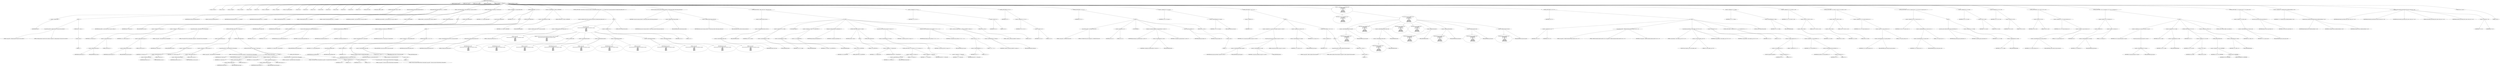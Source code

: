 digraph hostapd_notif_assoc {  
"1000121" [label = "(METHOD,hostapd_notif_assoc)" ]
"1000122" [label = "(PARAM,hostapd_data *hapd)" ]
"1000123" [label = "(PARAM,const u8 *addr)" ]
"1000124" [label = "(PARAM,const u8 *req_ies)" ]
"1000125" [label = "(PARAM,size_t req_ies_len)" ]
"1000126" [label = "(PARAM,int reassoc)" ]
"1000127" [label = "(BLOCK,,)" ]
"1000128" [label = "(LOCAL,v9: const u8 *)" ]
"1000129" [label = "(LOCAL,v10: size_t)" ]
"1000130" [label = "(LOCAL,v12: sta_info *)" ]
"1000131" [label = "(LOCAL,v13: sta_info *)" ]
"1000132" [label = "(LOCAL,v14: bool)" ]
"1000133" [label = "(LOCAL,v15: int)" ]
"1000134" [label = "(LOCAL,v16: unsigned int)" ]
"1000135" [label = "(LOCAL,v17: wpa_event)" ]
"1000136" [label = "(LOCAL,v18: wpa_state_machine *)" ]
"1000137" [label = "(LOCAL,v19: int)" ]
"1000138" [label = "(LOCAL,v20: int)" ]
"1000139" [label = "(LOCAL,v21: u32)" ]
"1000140" [label = "(LOCAL,v22: bool)" ]
"1000141" [label = "(LOCAL,v23: int)" ]
"1000142" [label = "(LOCAL,v24: bool)" ]
"1000143" [label = "(LOCAL,v25: int)" ]
"1000144" [label = "(LOCAL,v26: u32)" ]
"1000145" [label = "(LOCAL,v27: u8 *)" ]
"1000146" [label = "(LOCAL,eid: u8 [ 1064 ])" ]
"1000147" [label = "(LOCAL,elems: ieee802_11_elems)" ]
"1000148" [label = "(CONTROL_STRUCTURE,if ( !addr ),if ( !addr ))" ]
"1000149" [label = "(<operator>.logicalNot,!addr)" ]
"1000150" [label = "(IDENTIFIER,addr,!addr)" ]
"1000151" [label = "(BLOCK,,)" ]
"1000152" [label = "(wpa_printf,wpa_printf(2, \"hostapd_notif_assoc: Skip event with no address\"))" ]
"1000153" [label = "(LITERAL,2,wpa_printf(2, \"hostapd_notif_assoc: Skip event with no address\"))" ]
"1000154" [label = "(LITERAL,\"hostapd_notif_assoc: Skip event with no address\",wpa_printf(2, \"hostapd_notif_assoc: Skip event with no address\"))" ]
"1000155" [label = "(RETURN,return -1;,return -1;)" ]
"1000156" [label = "(<operator>.minus,-1)" ]
"1000157" [label = "(LITERAL,1,-1)" ]
"1000158" [label = "(random_add_randomness,random_add_randomness(addr, 6u))" ]
"1000159" [label = "(IDENTIFIER,addr,random_add_randomness(addr, 6u))" ]
"1000160" [label = "(LITERAL,6u,random_add_randomness(addr, 6u))" ]
"1000161" [label = "(hostapd_logger,hostapd_logger(hapd, addr, 1u, 2, \"associated\"))" ]
"1000162" [label = "(IDENTIFIER,hapd,hostapd_logger(hapd, addr, 1u, 2, \"associated\"))" ]
"1000163" [label = "(IDENTIFIER,addr,hostapd_logger(hapd, addr, 1u, 2, \"associated\"))" ]
"1000164" [label = "(LITERAL,1u,hostapd_logger(hapd, addr, 1u, 2, \"associated\"))" ]
"1000165" [label = "(LITERAL,2,hostapd_logger(hapd, addr, 1u, 2, \"associated\"))" ]
"1000166" [label = "(LITERAL,\"associated\",hostapd_logger(hapd, addr, 1u, 2, \"associated\"))" ]
"1000167" [label = "(ieee802_11_parse_elems,ieee802_11_parse_elems(req_ies, req_ies_len, &elems, 0))" ]
"1000168" [label = "(IDENTIFIER,req_ies,ieee802_11_parse_elems(req_ies, req_ies_len, &elems, 0))" ]
"1000169" [label = "(IDENTIFIER,req_ies_len,ieee802_11_parse_elems(req_ies, req_ies_len, &elems, 0))" ]
"1000170" [label = "(<operator>.addressOf,&elems)" ]
"1000171" [label = "(IDENTIFIER,elems,ieee802_11_parse_elems(req_ies, req_ies_len, &elems, 0))" ]
"1000172" [label = "(LITERAL,0,ieee802_11_parse_elems(req_ies, req_ies_len, &elems, 0))" ]
"1000173" [label = "(CONTROL_STRUCTURE,if ( elems.wps_ie ),if ( elems.wps_ie ))" ]
"1000174" [label = "(<operator>.fieldAccess,elems.wps_ie)" ]
"1000175" [label = "(IDENTIFIER,elems,if ( elems.wps_ie ))" ]
"1000176" [label = "(FIELD_IDENTIFIER,wps_ie,wps_ie)" ]
"1000177" [label = "(BLOCK,,)" ]
"1000178" [label = "(<operator>.assignment,v9 = elems.wps_ie - 2)" ]
"1000179" [label = "(IDENTIFIER,v9,v9 = elems.wps_ie - 2)" ]
"1000180" [label = "(<operator>.subtraction,elems.wps_ie - 2)" ]
"1000181" [label = "(<operator>.fieldAccess,elems.wps_ie)" ]
"1000182" [label = "(IDENTIFIER,elems,elems.wps_ie - 2)" ]
"1000183" [label = "(FIELD_IDENTIFIER,wps_ie,wps_ie)" ]
"1000184" [label = "(LITERAL,2,elems.wps_ie - 2)" ]
"1000185" [label = "(<operator>.assignment,v10 = elems.wps_ie_len + 2)" ]
"1000186" [label = "(IDENTIFIER,v10,v10 = elems.wps_ie_len + 2)" ]
"1000187" [label = "(<operator>.addition,elems.wps_ie_len + 2)" ]
"1000188" [label = "(<operator>.fieldAccess,elems.wps_ie_len)" ]
"1000189" [label = "(IDENTIFIER,elems,elems.wps_ie_len + 2)" ]
"1000190" [label = "(FIELD_IDENTIFIER,wps_ie_len,wps_ie_len)" ]
"1000191" [label = "(LITERAL,2,elems.wps_ie_len + 2)" ]
"1000192" [label = "(wpa_printf,wpa_printf(2, \"STA included WPS IE in (Re)AssocReq\"))" ]
"1000193" [label = "(LITERAL,2,wpa_printf(2, \"STA included WPS IE in (Re)AssocReq\"))" ]
"1000194" [label = "(LITERAL,\"STA included WPS IE in (Re)AssocReq\",wpa_printf(2, \"STA included WPS IE in (Re)AssocReq\"))" ]
"1000195" [label = "(CONTROL_STRUCTURE,else,else)" ]
"1000196" [label = "(CONTROL_STRUCTURE,if ( elems.rsn_ie ),if ( elems.rsn_ie ))" ]
"1000197" [label = "(<operator>.fieldAccess,elems.rsn_ie)" ]
"1000198" [label = "(IDENTIFIER,elems,if ( elems.rsn_ie ))" ]
"1000199" [label = "(FIELD_IDENTIFIER,rsn_ie,rsn_ie)" ]
"1000200" [label = "(BLOCK,,)" ]
"1000201" [label = "(<operator>.assignment,v9 = elems.rsn_ie - 2)" ]
"1000202" [label = "(IDENTIFIER,v9,v9 = elems.rsn_ie - 2)" ]
"1000203" [label = "(<operator>.subtraction,elems.rsn_ie - 2)" ]
"1000204" [label = "(<operator>.fieldAccess,elems.rsn_ie)" ]
"1000205" [label = "(IDENTIFIER,elems,elems.rsn_ie - 2)" ]
"1000206" [label = "(FIELD_IDENTIFIER,rsn_ie,rsn_ie)" ]
"1000207" [label = "(LITERAL,2,elems.rsn_ie - 2)" ]
"1000208" [label = "(<operator>.assignment,v10 = elems.rsn_ie_len + 2)" ]
"1000209" [label = "(IDENTIFIER,v10,v10 = elems.rsn_ie_len + 2)" ]
"1000210" [label = "(<operator>.addition,elems.rsn_ie_len + 2)" ]
"1000211" [label = "(<operator>.fieldAccess,elems.rsn_ie_len)" ]
"1000212" [label = "(IDENTIFIER,elems,elems.rsn_ie_len + 2)" ]
"1000213" [label = "(FIELD_IDENTIFIER,rsn_ie_len,rsn_ie_len)" ]
"1000214" [label = "(LITERAL,2,elems.rsn_ie_len + 2)" ]
"1000215" [label = "(wpa_printf,wpa_printf(2, \"STA included RSN IE in (Re)AssocReq\"))" ]
"1000216" [label = "(LITERAL,2,wpa_printf(2, \"STA included RSN IE in (Re)AssocReq\"))" ]
"1000217" [label = "(LITERAL,\"STA included RSN IE in (Re)AssocReq\",wpa_printf(2, \"STA included RSN IE in (Re)AssocReq\"))" ]
"1000218" [label = "(CONTROL_STRUCTURE,else,else)" ]
"1000219" [label = "(CONTROL_STRUCTURE,if ( elems.wpa_ie ),if ( elems.wpa_ie ))" ]
"1000220" [label = "(<operator>.fieldAccess,elems.wpa_ie)" ]
"1000221" [label = "(IDENTIFIER,elems,if ( elems.wpa_ie ))" ]
"1000222" [label = "(FIELD_IDENTIFIER,wpa_ie,wpa_ie)" ]
"1000223" [label = "(BLOCK,,)" ]
"1000224" [label = "(<operator>.assignment,v9 = elems.wpa_ie - 2)" ]
"1000225" [label = "(IDENTIFIER,v9,v9 = elems.wpa_ie - 2)" ]
"1000226" [label = "(<operator>.subtraction,elems.wpa_ie - 2)" ]
"1000227" [label = "(<operator>.fieldAccess,elems.wpa_ie)" ]
"1000228" [label = "(IDENTIFIER,elems,elems.wpa_ie - 2)" ]
"1000229" [label = "(FIELD_IDENTIFIER,wpa_ie,wpa_ie)" ]
"1000230" [label = "(LITERAL,2,elems.wpa_ie - 2)" ]
"1000231" [label = "(<operator>.assignment,v10 = elems.wpa_ie_len + 2)" ]
"1000232" [label = "(IDENTIFIER,v10,v10 = elems.wpa_ie_len + 2)" ]
"1000233" [label = "(<operator>.addition,elems.wpa_ie_len + 2)" ]
"1000234" [label = "(<operator>.fieldAccess,elems.wpa_ie_len)" ]
"1000235" [label = "(IDENTIFIER,elems,elems.wpa_ie_len + 2)" ]
"1000236" [label = "(FIELD_IDENTIFIER,wpa_ie_len,wpa_ie_len)" ]
"1000237" [label = "(LITERAL,2,elems.wpa_ie_len + 2)" ]
"1000238" [label = "(wpa_printf,wpa_printf(2, \"STA included WPA IE in (Re)AssocReq\"))" ]
"1000239" [label = "(LITERAL,2,wpa_printf(2, \"STA included WPA IE in (Re)AssocReq\"))" ]
"1000240" [label = "(LITERAL,\"STA included WPA IE in (Re)AssocReq\",wpa_printf(2, \"STA included WPA IE in (Re)AssocReq\"))" ]
"1000241" [label = "(CONTROL_STRUCTURE,else,else)" ]
"1000242" [label = "(BLOCK,,)" ]
"1000243" [label = "(<operator>.assignment,v9 = 0)" ]
"1000244" [label = "(IDENTIFIER,v9,v9 = 0)" ]
"1000245" [label = "(LITERAL,0,v9 = 0)" ]
"1000246" [label = "(<operator>.assignment,v10 = 0)" ]
"1000247" [label = "(IDENTIFIER,v10,v10 = 0)" ]
"1000248" [label = "(LITERAL,0,v10 = 0)" ]
"1000249" [label = "(wpa_printf,wpa_printf(2, \"STA did not include WPS/RSN/WPA IE in (Re)AssocReq\"))" ]
"1000250" [label = "(LITERAL,2,wpa_printf(2, \"STA did not include WPS/RSN/WPA IE in (Re)AssocReq\"))" ]
"1000251" [label = "(LITERAL,\"STA did not include WPS/RSN/WPA IE in (Re)AssocReq\",wpa_printf(2, \"STA did not include WPS/RSN/WPA IE in (Re)AssocReq\"))" ]
"1000252" [label = "(<operator>.assignment,v12 = ap_get_sta(hapd, addr))" ]
"1000253" [label = "(IDENTIFIER,v12,v12 = ap_get_sta(hapd, addr))" ]
"1000254" [label = "(ap_get_sta,ap_get_sta(hapd, addr))" ]
"1000255" [label = "(IDENTIFIER,hapd,ap_get_sta(hapd, addr))" ]
"1000256" [label = "(IDENTIFIER,addr,ap_get_sta(hapd, addr))" ]
"1000257" [label = "(CONTROL_STRUCTURE,if ( v12 ),if ( v12 ))" ]
"1000258" [label = "(IDENTIFIER,v12,if ( v12 ))" ]
"1000259" [label = "(BLOCK,,)" ]
"1000260" [label = "(<operator>.assignment,v13 = v12)" ]
"1000261" [label = "(IDENTIFIER,v13,v13 = v12)" ]
"1000262" [label = "(IDENTIFIER,v12,v13 = v12)" ]
"1000263" [label = "(ap_sta_no_session_timeout,ap_sta_no_session_timeout(hapd, v12))" ]
"1000264" [label = "(IDENTIFIER,hapd,ap_sta_no_session_timeout(hapd, v12))" ]
"1000265" [label = "(IDENTIFIER,v12,ap_sta_no_session_timeout(hapd, v12))" ]
"1000266" [label = "(accounting_sta_stop,accounting_sta_stop(hapd, v13))" ]
"1000267" [label = "(IDENTIFIER,hapd,accounting_sta_stop(hapd, v13))" ]
"1000268" [label = "(IDENTIFIER,v13,accounting_sta_stop(hapd, v13))" ]
"1000269" [label = "(<operator>.assignment,v13->timeout_next = STA_NULLFUNC)" ]
"1000270" [label = "(<operator>.indirectFieldAccess,v13->timeout_next)" ]
"1000271" [label = "(IDENTIFIER,v13,v13->timeout_next = STA_NULLFUNC)" ]
"1000272" [label = "(FIELD_IDENTIFIER,timeout_next,timeout_next)" ]
"1000273" [label = "(IDENTIFIER,STA_NULLFUNC,v13->timeout_next = STA_NULLFUNC)" ]
"1000274" [label = "(CONTROL_STRUCTURE,else,else)" ]
"1000275" [label = "(BLOCK,,)" ]
"1000276" [label = "(<operator>.assignment,v13 = ap_sta_add(hapd, addr))" ]
"1000277" [label = "(IDENTIFIER,v13,v13 = ap_sta_add(hapd, addr))" ]
"1000278" [label = "(ap_sta_add,ap_sta_add(hapd, addr))" ]
"1000279" [label = "(IDENTIFIER,hapd,ap_sta_add(hapd, addr))" ]
"1000280" [label = "(IDENTIFIER,addr,ap_sta_add(hapd, addr))" ]
"1000281" [label = "(CONTROL_STRUCTURE,if ( !v13 ),if ( !v13 ))" ]
"1000282" [label = "(<operator>.logicalNot,!v13)" ]
"1000283" [label = "(IDENTIFIER,v13,!v13)" ]
"1000284" [label = "(BLOCK,,)" ]
"1000285" [label = "(hostapd_drv_sta_disassoc,hostapd_drv_sta_disassoc(hapd, addr, 5))" ]
"1000286" [label = "(IDENTIFIER,hapd,hostapd_drv_sta_disassoc(hapd, addr, 5))" ]
"1000287" [label = "(IDENTIFIER,addr,hostapd_drv_sta_disassoc(hapd, addr, 5))" ]
"1000288" [label = "(LITERAL,5,hostapd_drv_sta_disassoc(hapd, addr, 5))" ]
"1000289" [label = "(RETURN,return -1;,return -1;)" ]
"1000290" [label = "(<operator>.minus,-1)" ]
"1000291" [label = "(LITERAL,1,-1)" ]
"1000292" [label = "(<operators>.assignmentAnd,v13->flags &= 0xFFFECFFF)" ]
"1000293" [label = "(<operator>.indirectFieldAccess,v13->flags)" ]
"1000294" [label = "(IDENTIFIER,v13,v13->flags &= 0xFFFECFFF)" ]
"1000295" [label = "(FIELD_IDENTIFIER,flags,flags)" ]
"1000296" [label = "(LITERAL,0xFFFECFFF,v13->flags &= 0xFFFECFFF)" ]
"1000297" [label = "(CONTROL_STRUCTURE,if ( !hapd->iface->drv_max_acl_mac_addrs && hostapd_check_acl(hapd, addr, 0) != 1 ),if ( !hapd->iface->drv_max_acl_mac_addrs && hostapd_check_acl(hapd, addr, 0) != 1 ))" ]
"1000298" [label = "(<operator>.logicalAnd,!hapd->iface->drv_max_acl_mac_addrs && hostapd_check_acl(hapd, addr, 0) != 1)" ]
"1000299" [label = "(<operator>.logicalNot,!hapd->iface->drv_max_acl_mac_addrs)" ]
"1000300" [label = "(<operator>.indirectFieldAccess,hapd->iface->drv_max_acl_mac_addrs)" ]
"1000301" [label = "(<operator>.indirectFieldAccess,hapd->iface)" ]
"1000302" [label = "(IDENTIFIER,hapd,!hapd->iface->drv_max_acl_mac_addrs)" ]
"1000303" [label = "(FIELD_IDENTIFIER,iface,iface)" ]
"1000304" [label = "(FIELD_IDENTIFIER,drv_max_acl_mac_addrs,drv_max_acl_mac_addrs)" ]
"1000305" [label = "(<operator>.notEquals,hostapd_check_acl(hapd, addr, 0) != 1)" ]
"1000306" [label = "(hostapd_check_acl,hostapd_check_acl(hapd, addr, 0))" ]
"1000307" [label = "(IDENTIFIER,hapd,hostapd_check_acl(hapd, addr, 0))" ]
"1000308" [label = "(IDENTIFIER,addr,hostapd_check_acl(hapd, addr, 0))" ]
"1000309" [label = "(LITERAL,0,hostapd_check_acl(hapd, addr, 0))" ]
"1000310" [label = "(LITERAL,1,hostapd_check_acl(hapd, addr, 0) != 1)" ]
"1000311" [label = "(BLOCK,,)" ]
"1000312" [label = "(wpa_printf,wpa_printf(\n      3,\n      \"STA %02x:%02x:%02x:%02x:%02x:%02x not allowed to connect\",\n      *addr,\n      addr[1],\n      addr[2],\n      addr[3],\n      addr[4],\n      addr[5]))" ]
"1000313" [label = "(LITERAL,3,wpa_printf(\n      3,\n      \"STA %02x:%02x:%02x:%02x:%02x:%02x not allowed to connect\",\n      *addr,\n      addr[1],\n      addr[2],\n      addr[3],\n      addr[4],\n      addr[5]))" ]
"1000314" [label = "(LITERAL,\"STA %02x:%02x:%02x:%02x:%02x:%02x not allowed to connect\",wpa_printf(\n      3,\n      \"STA %02x:%02x:%02x:%02x:%02x:%02x not allowed to connect\",\n      *addr,\n      addr[1],\n      addr[2],\n      addr[3],\n      addr[4],\n      addr[5]))" ]
"1000315" [label = "(<operator>.indirection,*addr)" ]
"1000316" [label = "(IDENTIFIER,addr,wpa_printf(\n      3,\n      \"STA %02x:%02x:%02x:%02x:%02x:%02x not allowed to connect\",\n      *addr,\n      addr[1],\n      addr[2],\n      addr[3],\n      addr[4],\n      addr[5]))" ]
"1000317" [label = "(<operator>.indirectIndexAccess,addr[1])" ]
"1000318" [label = "(IDENTIFIER,addr,wpa_printf(\n      3,\n      \"STA %02x:%02x:%02x:%02x:%02x:%02x not allowed to connect\",\n      *addr,\n      addr[1],\n      addr[2],\n      addr[3],\n      addr[4],\n      addr[5]))" ]
"1000319" [label = "(LITERAL,1,wpa_printf(\n      3,\n      \"STA %02x:%02x:%02x:%02x:%02x:%02x not allowed to connect\",\n      *addr,\n      addr[1],\n      addr[2],\n      addr[3],\n      addr[4],\n      addr[5]))" ]
"1000320" [label = "(<operator>.indirectIndexAccess,addr[2])" ]
"1000321" [label = "(IDENTIFIER,addr,wpa_printf(\n      3,\n      \"STA %02x:%02x:%02x:%02x:%02x:%02x not allowed to connect\",\n      *addr,\n      addr[1],\n      addr[2],\n      addr[3],\n      addr[4],\n      addr[5]))" ]
"1000322" [label = "(LITERAL,2,wpa_printf(\n      3,\n      \"STA %02x:%02x:%02x:%02x:%02x:%02x not allowed to connect\",\n      *addr,\n      addr[1],\n      addr[2],\n      addr[3],\n      addr[4],\n      addr[5]))" ]
"1000323" [label = "(<operator>.indirectIndexAccess,addr[3])" ]
"1000324" [label = "(IDENTIFIER,addr,wpa_printf(\n      3,\n      \"STA %02x:%02x:%02x:%02x:%02x:%02x not allowed to connect\",\n      *addr,\n      addr[1],\n      addr[2],\n      addr[3],\n      addr[4],\n      addr[5]))" ]
"1000325" [label = "(LITERAL,3,wpa_printf(\n      3,\n      \"STA %02x:%02x:%02x:%02x:%02x:%02x not allowed to connect\",\n      *addr,\n      addr[1],\n      addr[2],\n      addr[3],\n      addr[4],\n      addr[5]))" ]
"1000326" [label = "(<operator>.indirectIndexAccess,addr[4])" ]
"1000327" [label = "(IDENTIFIER,addr,wpa_printf(\n      3,\n      \"STA %02x:%02x:%02x:%02x:%02x:%02x not allowed to connect\",\n      *addr,\n      addr[1],\n      addr[2],\n      addr[3],\n      addr[4],\n      addr[5]))" ]
"1000328" [label = "(LITERAL,4,wpa_printf(\n      3,\n      \"STA %02x:%02x:%02x:%02x:%02x:%02x not allowed to connect\",\n      *addr,\n      addr[1],\n      addr[2],\n      addr[3],\n      addr[4],\n      addr[5]))" ]
"1000329" [label = "(<operator>.indirectIndexAccess,addr[5])" ]
"1000330" [label = "(IDENTIFIER,addr,wpa_printf(\n      3,\n      \"STA %02x:%02x:%02x:%02x:%02x:%02x not allowed to connect\",\n      *addr,\n      addr[1],\n      addr[2],\n      addr[3],\n      addr[4],\n      addr[5]))" ]
"1000331" [label = "(LITERAL,5,wpa_printf(\n      3,\n      \"STA %02x:%02x:%02x:%02x:%02x:%02x not allowed to connect\",\n      *addr,\n      addr[1],\n      addr[2],\n      addr[3],\n      addr[4],\n      addr[5]))" ]
"1000332" [label = "(<operator>.assignment,v15 = 1)" ]
"1000333" [label = "(IDENTIFIER,v15,v15 = 1)" ]
"1000334" [label = "(LITERAL,1,v15 = 1)" ]
"1000335" [label = "(CONTROL_STRUCTURE,goto fail;,goto fail;)" ]
"1000336" [label = "(ap_copy_sta_supp_op_classes,ap_copy_sta_supp_op_classes(v13, elems.supp_op_classes, elems.supp_op_classes_len))" ]
"1000337" [label = "(IDENTIFIER,v13,ap_copy_sta_supp_op_classes(v13, elems.supp_op_classes, elems.supp_op_classes_len))" ]
"1000338" [label = "(<operator>.fieldAccess,elems.supp_op_classes)" ]
"1000339" [label = "(IDENTIFIER,elems,ap_copy_sta_supp_op_classes(v13, elems.supp_op_classes, elems.supp_op_classes_len))" ]
"1000340" [label = "(FIELD_IDENTIFIER,supp_op_classes,supp_op_classes)" ]
"1000341" [label = "(<operator>.fieldAccess,elems.supp_op_classes_len)" ]
"1000342" [label = "(IDENTIFIER,elems,ap_copy_sta_supp_op_classes(v13, elems.supp_op_classes, elems.supp_op_classes_len))" ]
"1000343" [label = "(FIELD_IDENTIFIER,supp_op_classes_len,supp_op_classes_len)" ]
"1000344" [label = "(CONTROL_STRUCTURE,if ( !hapd->conf->wpa ),if ( !hapd->conf->wpa ))" ]
"1000345" [label = "(<operator>.logicalNot,!hapd->conf->wpa)" ]
"1000346" [label = "(<operator>.indirectFieldAccess,hapd->conf->wpa)" ]
"1000347" [label = "(<operator>.indirectFieldAccess,hapd->conf)" ]
"1000348" [label = "(IDENTIFIER,hapd,!hapd->conf->wpa)" ]
"1000349" [label = "(FIELD_IDENTIFIER,conf,conf)" ]
"1000350" [label = "(FIELD_IDENTIFIER,wpa,wpa)" ]
"1000351" [label = "(BLOCK,,)" ]
"1000352" [label = "(<operator>.assignment,v16 = v13->flags)" ]
"1000353" [label = "(IDENTIFIER,v16,v16 = v13->flags)" ]
"1000354" [label = "(<operator>.indirectFieldAccess,v13->flags)" ]
"1000355" [label = "(IDENTIFIER,v13,v16 = v13->flags)" ]
"1000356" [label = "(FIELD_IDENTIFIER,flags,flags)" ]
"1000357" [label = "(JUMP_TARGET,LABEL_23)" ]
"1000358" [label = "(<operator>.assignment,v13->flags = v16 & 0xFFF7FFFC | 3)" ]
"1000359" [label = "(<operator>.indirectFieldAccess,v13->flags)" ]
"1000360" [label = "(IDENTIFIER,v13,v13->flags = v16 & 0xFFF7FFFC | 3)" ]
"1000361" [label = "(FIELD_IDENTIFIER,flags,flags)" ]
"1000362" [label = "(<operator>.or,v16 & 0xFFF7FFFC | 3)" ]
"1000363" [label = "(<operator>.and,v16 & 0xFFF7FFFC)" ]
"1000364" [label = "(IDENTIFIER,v16,v16 & 0xFFF7FFFC)" ]
"1000365" [label = "(LITERAL,0xFFF7FFFC,v16 & 0xFFF7FFFC)" ]
"1000366" [label = "(LITERAL,3,v16 & 0xFFF7FFFC | 3)" ]
"1000367" [label = "(hostapd_set_sta_flags,hostapd_set_sta_flags(hapd, v13))" ]
"1000368" [label = "(IDENTIFIER,hapd,hostapd_set_sta_flags(hapd, v13))" ]
"1000369" [label = "(IDENTIFIER,v13,hostapd_set_sta_flags(hapd, v13))" ]
"1000370" [label = "(CONTROL_STRUCTURE,if ( reassoc ),if ( reassoc ))" ]
"1000371" [label = "(IDENTIFIER,reassoc,if ( reassoc ))" ]
"1000372" [label = "(BLOCK,,)" ]
"1000373" [label = "(<operator>.assignment,v17 = WPA_ASSOC_FT)" ]
"1000374" [label = "(IDENTIFIER,v17,v17 = WPA_ASSOC_FT)" ]
"1000375" [label = "(IDENTIFIER,WPA_ASSOC_FT,v17 = WPA_ASSOC_FT)" ]
"1000376" [label = "(CONTROL_STRUCTURE,if ( v13->auth_alg != 2 ),if ( v13->auth_alg != 2 ))" ]
"1000377" [label = "(<operator>.notEquals,v13->auth_alg != 2)" ]
"1000378" [label = "(<operator>.indirectFieldAccess,v13->auth_alg)" ]
"1000379" [label = "(IDENTIFIER,v13,v13->auth_alg != 2)" ]
"1000380" [label = "(FIELD_IDENTIFIER,auth_alg,auth_alg)" ]
"1000381" [label = "(LITERAL,2,v13->auth_alg != 2)" ]
"1000382" [label = "(<operator>.assignment,v17 = WPA_ASSOC)" ]
"1000383" [label = "(IDENTIFIER,v17,v17 = WPA_ASSOC)" ]
"1000384" [label = "(IDENTIFIER,WPA_ASSOC,v17 = WPA_ASSOC)" ]
"1000385" [label = "(CONTROL_STRUCTURE,else,else)" ]
"1000386" [label = "(BLOCK,,)" ]
"1000387" [label = "(<operator>.assignment,v17 = WPA_ASSOC)" ]
"1000388" [label = "(IDENTIFIER,v17,v17 = WPA_ASSOC)" ]
"1000389" [label = "(IDENTIFIER,WPA_ASSOC,v17 = WPA_ASSOC)" ]
"1000390" [label = "(wpa_auth_sm_event,wpa_auth_sm_event(v13->wpa_sm, v17))" ]
"1000391" [label = "(<operator>.indirectFieldAccess,v13->wpa_sm)" ]
"1000392" [label = "(IDENTIFIER,v13,wpa_auth_sm_event(v13->wpa_sm, v17))" ]
"1000393" [label = "(FIELD_IDENTIFIER,wpa_sm,wpa_sm)" ]
"1000394" [label = "(IDENTIFIER,v17,wpa_auth_sm_event(v13->wpa_sm, v17))" ]
"1000395" [label = "(hostapd_new_assoc_sta,hostapd_new_assoc_sta(hapd, v13, (v16 >> 1) & 1))" ]
"1000396" [label = "(IDENTIFIER,hapd,hostapd_new_assoc_sta(hapd, v13, (v16 >> 1) & 1))" ]
"1000397" [label = "(IDENTIFIER,v13,hostapd_new_assoc_sta(hapd, v13, (v16 >> 1) & 1))" ]
"1000398" [label = "(<operator>.and,(v16 >> 1) & 1)" ]
"1000399" [label = "(<operator>.arithmeticShiftRight,v16 >> 1)" ]
"1000400" [label = "(IDENTIFIER,v16,v16 >> 1)" ]
"1000401" [label = "(LITERAL,1,v16 >> 1)" ]
"1000402" [label = "(LITERAL,1,(v16 >> 1) & 1)" ]
"1000403" [label = "(ieee802_1x_notify_port_enabled,ieee802_1x_notify_port_enabled(v13->eapol_sm, 1))" ]
"1000404" [label = "(<operator>.indirectFieldAccess,v13->eapol_sm)" ]
"1000405" [label = "(IDENTIFIER,v13,ieee802_1x_notify_port_enabled(v13->eapol_sm, 1))" ]
"1000406" [label = "(FIELD_IDENTIFIER,eapol_sm,eapol_sm)" ]
"1000407" [label = "(LITERAL,1,ieee802_1x_notify_port_enabled(v13->eapol_sm, 1))" ]
"1000408" [label = "(RETURN,return 0;,return 0;)" ]
"1000409" [label = "(LITERAL,0,return 0;)" ]
"1000410" [label = "(<operator>.assignment,v14 = v9 == 0)" ]
"1000411" [label = "(IDENTIFIER,v14,v14 = v9 == 0)" ]
"1000412" [label = "(<operator>.equals,v9 == 0)" ]
"1000413" [label = "(IDENTIFIER,v9,v9 == 0)" ]
"1000414" [label = "(LITERAL,0,v9 == 0)" ]
"1000415" [label = "(CONTROL_STRUCTURE,if ( v9 ),if ( v9 ))" ]
"1000416" [label = "(IDENTIFIER,v9,if ( v9 ))" ]
"1000417" [label = "(<operator>.assignment,v14 = v10 == 0)" ]
"1000418" [label = "(IDENTIFIER,v14,v14 = v10 == 0)" ]
"1000419" [label = "(<operator>.equals,v10 == 0)" ]
"1000420" [label = "(IDENTIFIER,v10,v10 == 0)" ]
"1000421" [label = "(LITERAL,0,v10 == 0)" ]
"1000422" [label = "(CONTROL_STRUCTURE,if ( v14 ),if ( v14 ))" ]
"1000423" [label = "(IDENTIFIER,v14,if ( v14 ))" ]
"1000424" [label = "(BLOCK,,)" ]
"1000425" [label = "(wpa_printf,wpa_printf(2, \"No WPA/RSN IE from STA\"))" ]
"1000426" [label = "(LITERAL,2,wpa_printf(2, \"No WPA/RSN IE from STA\"))" ]
"1000427" [label = "(LITERAL,\"No WPA/RSN IE from STA\",wpa_printf(2, \"No WPA/RSN IE from STA\"))" ]
"1000428" [label = "(<operator>.assignment,v15 = 13)" ]
"1000429" [label = "(IDENTIFIER,v15,v15 = 13)" ]
"1000430" [label = "(LITERAL,13,v15 = 13)" ]
"1000431" [label = "(JUMP_TARGET,fail)" ]
"1000432" [label = "(hostapd_drv_sta_disassoc,hostapd_drv_sta_disassoc(hapd, v13->addr, v15))" ]
"1000433" [label = "(IDENTIFIER,hapd,hostapd_drv_sta_disassoc(hapd, v13->addr, v15))" ]
"1000434" [label = "(<operator>.indirectFieldAccess,v13->addr)" ]
"1000435" [label = "(IDENTIFIER,v13,hostapd_drv_sta_disassoc(hapd, v13->addr, v15))" ]
"1000436" [label = "(FIELD_IDENTIFIER,addr,addr)" ]
"1000437" [label = "(IDENTIFIER,v15,hostapd_drv_sta_disassoc(hapd, v13->addr, v15))" ]
"1000438" [label = "(ap_free_sta,ap_free_sta(hapd, v13))" ]
"1000439" [label = "(IDENTIFIER,hapd,ap_free_sta(hapd, v13))" ]
"1000440" [label = "(IDENTIFIER,v13,ap_free_sta(hapd, v13))" ]
"1000441" [label = "(RETURN,return -1;,return -1;)" ]
"1000442" [label = "(<operator>.minus,-1)" ]
"1000443" [label = "(LITERAL,1,-1)" ]
"1000444" [label = "(<operator>.assignment,v18 = v13->wpa_sm)" ]
"1000445" [label = "(IDENTIFIER,v18,v18 = v13->wpa_sm)" ]
"1000446" [label = "(<operator>.indirectFieldAccess,v13->wpa_sm)" ]
"1000447" [label = "(IDENTIFIER,v13,v18 = v13->wpa_sm)" ]
"1000448" [label = "(FIELD_IDENTIFIER,wpa_sm,wpa_sm)" ]
"1000449" [label = "(CONTROL_STRUCTURE,if ( !v18 ),if ( !v18 ))" ]
"1000450" [label = "(<operator>.logicalNot,!v18)" ]
"1000451" [label = "(IDENTIFIER,v18,!v18)" ]
"1000452" [label = "(BLOCK,,)" ]
"1000453" [label = "(<operator>.assignment,v18 = wpa_auth_sta_init(hapd->wpa_auth, v13->addr, 0))" ]
"1000454" [label = "(IDENTIFIER,v18,v18 = wpa_auth_sta_init(hapd->wpa_auth, v13->addr, 0))" ]
"1000455" [label = "(wpa_auth_sta_init,wpa_auth_sta_init(hapd->wpa_auth, v13->addr, 0))" ]
"1000456" [label = "(<operator>.indirectFieldAccess,hapd->wpa_auth)" ]
"1000457" [label = "(IDENTIFIER,hapd,wpa_auth_sta_init(hapd->wpa_auth, v13->addr, 0))" ]
"1000458" [label = "(FIELD_IDENTIFIER,wpa_auth,wpa_auth)" ]
"1000459" [label = "(<operator>.indirectFieldAccess,v13->addr)" ]
"1000460" [label = "(IDENTIFIER,v13,wpa_auth_sta_init(hapd->wpa_auth, v13->addr, 0))" ]
"1000461" [label = "(FIELD_IDENTIFIER,addr,addr)" ]
"1000462" [label = "(LITERAL,0,wpa_auth_sta_init(hapd->wpa_auth, v13->addr, 0))" ]
"1000463" [label = "(<operator>.assignment,v13->wpa_sm = v18)" ]
"1000464" [label = "(<operator>.indirectFieldAccess,v13->wpa_sm)" ]
"1000465" [label = "(IDENTIFIER,v13,v13->wpa_sm = v18)" ]
"1000466" [label = "(FIELD_IDENTIFIER,wpa_sm,wpa_sm)" ]
"1000467" [label = "(IDENTIFIER,v18,v13->wpa_sm = v18)" ]
"1000468" [label = "(CONTROL_STRUCTURE,if ( !v18 ),if ( !v18 ))" ]
"1000469" [label = "(<operator>.logicalNot,!v18)" ]
"1000470" [label = "(IDENTIFIER,v18,!v18)" ]
"1000471" [label = "(BLOCK,,)" ]
"1000472" [label = "(wpa_printf,wpa_printf(5, \"Failed to initialize WPA state machine\"))" ]
"1000473" [label = "(LITERAL,5,wpa_printf(5, \"Failed to initialize WPA state machine\"))" ]
"1000474" [label = "(LITERAL,\"Failed to initialize WPA state machine\",wpa_printf(5, \"Failed to initialize WPA state machine\"))" ]
"1000475" [label = "(RETURN,return -1;,return -1;)" ]
"1000476" [label = "(<operator>.minus,-1)" ]
"1000477" [label = "(LITERAL,1,-1)" ]
"1000478" [label = "(<operator>.assignment,v19 = wpa_validate_wpa_ie(\n          hapd->wpa_auth,\n          v18,\n          hapd->iface->freq,\n          v9,\n          v10,\n          elems.mdie,\n          elems.mdie_len,\n          elems.owe_dh,\n          elems.owe_dh_len))" ]
"1000479" [label = "(IDENTIFIER,v19,v19 = wpa_validate_wpa_ie(\n          hapd->wpa_auth,\n          v18,\n          hapd->iface->freq,\n          v9,\n          v10,\n          elems.mdie,\n          elems.mdie_len,\n          elems.owe_dh,\n          elems.owe_dh_len))" ]
"1000480" [label = "(wpa_validate_wpa_ie,wpa_validate_wpa_ie(\n          hapd->wpa_auth,\n          v18,\n          hapd->iface->freq,\n          v9,\n          v10,\n          elems.mdie,\n          elems.mdie_len,\n          elems.owe_dh,\n          elems.owe_dh_len))" ]
"1000481" [label = "(<operator>.indirectFieldAccess,hapd->wpa_auth)" ]
"1000482" [label = "(IDENTIFIER,hapd,wpa_validate_wpa_ie(\n          hapd->wpa_auth,\n          v18,\n          hapd->iface->freq,\n          v9,\n          v10,\n          elems.mdie,\n          elems.mdie_len,\n          elems.owe_dh,\n          elems.owe_dh_len))" ]
"1000483" [label = "(FIELD_IDENTIFIER,wpa_auth,wpa_auth)" ]
"1000484" [label = "(IDENTIFIER,v18,wpa_validate_wpa_ie(\n          hapd->wpa_auth,\n          v18,\n          hapd->iface->freq,\n          v9,\n          v10,\n          elems.mdie,\n          elems.mdie_len,\n          elems.owe_dh,\n          elems.owe_dh_len))" ]
"1000485" [label = "(<operator>.indirectFieldAccess,hapd->iface->freq)" ]
"1000486" [label = "(<operator>.indirectFieldAccess,hapd->iface)" ]
"1000487" [label = "(IDENTIFIER,hapd,wpa_validate_wpa_ie(\n          hapd->wpa_auth,\n          v18,\n          hapd->iface->freq,\n          v9,\n          v10,\n          elems.mdie,\n          elems.mdie_len,\n          elems.owe_dh,\n          elems.owe_dh_len))" ]
"1000488" [label = "(FIELD_IDENTIFIER,iface,iface)" ]
"1000489" [label = "(FIELD_IDENTIFIER,freq,freq)" ]
"1000490" [label = "(IDENTIFIER,v9,wpa_validate_wpa_ie(\n          hapd->wpa_auth,\n          v18,\n          hapd->iface->freq,\n          v9,\n          v10,\n          elems.mdie,\n          elems.mdie_len,\n          elems.owe_dh,\n          elems.owe_dh_len))" ]
"1000491" [label = "(IDENTIFIER,v10,wpa_validate_wpa_ie(\n          hapd->wpa_auth,\n          v18,\n          hapd->iface->freq,\n          v9,\n          v10,\n          elems.mdie,\n          elems.mdie_len,\n          elems.owe_dh,\n          elems.owe_dh_len))" ]
"1000492" [label = "(<operator>.fieldAccess,elems.mdie)" ]
"1000493" [label = "(IDENTIFIER,elems,wpa_validate_wpa_ie(\n          hapd->wpa_auth,\n          v18,\n          hapd->iface->freq,\n          v9,\n          v10,\n          elems.mdie,\n          elems.mdie_len,\n          elems.owe_dh,\n          elems.owe_dh_len))" ]
"1000494" [label = "(FIELD_IDENTIFIER,mdie,mdie)" ]
"1000495" [label = "(<operator>.fieldAccess,elems.mdie_len)" ]
"1000496" [label = "(IDENTIFIER,elems,wpa_validate_wpa_ie(\n          hapd->wpa_auth,\n          v18,\n          hapd->iface->freq,\n          v9,\n          v10,\n          elems.mdie,\n          elems.mdie_len,\n          elems.owe_dh,\n          elems.owe_dh_len))" ]
"1000497" [label = "(FIELD_IDENTIFIER,mdie_len,mdie_len)" ]
"1000498" [label = "(<operator>.fieldAccess,elems.owe_dh)" ]
"1000499" [label = "(IDENTIFIER,elems,wpa_validate_wpa_ie(\n          hapd->wpa_auth,\n          v18,\n          hapd->iface->freq,\n          v9,\n          v10,\n          elems.mdie,\n          elems.mdie_len,\n          elems.owe_dh,\n          elems.owe_dh_len))" ]
"1000500" [label = "(FIELD_IDENTIFIER,owe_dh,owe_dh)" ]
"1000501" [label = "(<operator>.fieldAccess,elems.owe_dh_len)" ]
"1000502" [label = "(IDENTIFIER,elems,wpa_validate_wpa_ie(\n          hapd->wpa_auth,\n          v18,\n          hapd->iface->freq,\n          v9,\n          v10,\n          elems.mdie,\n          elems.mdie_len,\n          elems.owe_dh,\n          elems.owe_dh_len))" ]
"1000503" [label = "(FIELD_IDENTIFIER,owe_dh_len,owe_dh_len)" ]
"1000504" [label = "(CONTROL_STRUCTURE,if ( v19 ),if ( v19 ))" ]
"1000505" [label = "(IDENTIFIER,v19,if ( v19 ))" ]
"1000506" [label = "(BLOCK,,)" ]
"1000507" [label = "(<operator>.assignment,v20 = v19)" ]
"1000508" [label = "(IDENTIFIER,v20,v20 = v19)" ]
"1000509" [label = "(IDENTIFIER,v19,v20 = v19)" ]
"1000510" [label = "(wpa_printf,wpa_printf(2, \"WPA/RSN information element rejected? (res %u)\", v19))" ]
"1000511" [label = "(LITERAL,2,wpa_printf(2, \"WPA/RSN information element rejected? (res %u)\", v19))" ]
"1000512" [label = "(LITERAL,\"WPA/RSN information element rejected? (res %u)\",wpa_printf(2, \"WPA/RSN information element rejected? (res %u)\", v19))" ]
"1000513" [label = "(IDENTIFIER,v19,wpa_printf(2, \"WPA/RSN information element rejected? (res %u)\", v19))" ]
"1000514" [label = "(wpa_hexdump,wpa_hexdump(2, (const unsigned __int8 *)\"IE\", v9, v10))" ]
"1000515" [label = "(LITERAL,2,wpa_hexdump(2, (const unsigned __int8 *)\"IE\", v9, v10))" ]
"1000516" [label = "(<operator>.cast,(const unsigned __int8 *)\"IE\")" ]
"1000517" [label = "(UNKNOWN,const unsigned __int8 *,const unsigned __int8 *)" ]
"1000518" [label = "(LITERAL,\"IE\",(const unsigned __int8 *)\"IE\")" ]
"1000519" [label = "(IDENTIFIER,v9,wpa_hexdump(2, (const unsigned __int8 *)\"IE\", v9, v10))" ]
"1000520" [label = "(IDENTIFIER,v10,wpa_hexdump(2, (const unsigned __int8 *)\"IE\", v9, v10))" ]
"1000521" [label = "(<operator>.assignment,v15 = 13)" ]
"1000522" [label = "(IDENTIFIER,v15,v15 = 13)" ]
"1000523" [label = "(LITERAL,13,v15 = 13)" ]
"1000524" [label = "(CONTROL_STRUCTURE,if ( (unsigned int)(v20 - 2) < 7 ),if ( (unsigned int)(v20 - 2) < 7 ))" ]
"1000525" [label = "(<operator>.lessThan,(unsigned int)(v20 - 2) < 7)" ]
"1000526" [label = "(<operator>.cast,(unsigned int)(v20 - 2))" ]
"1000527" [label = "(UNKNOWN,unsigned int,unsigned int)" ]
"1000528" [label = "(<operator>.subtraction,v20 - 2)" ]
"1000529" [label = "(IDENTIFIER,v20,v20 - 2)" ]
"1000530" [label = "(LITERAL,2,v20 - 2)" ]
"1000531" [label = "(LITERAL,7,(unsigned int)(v20 - 2) < 7)" ]
"1000532" [label = "(<operator>.assignment,v15 = dword_955D8[v20 - 2])" ]
"1000533" [label = "(IDENTIFIER,v15,v15 = dword_955D8[v20 - 2])" ]
"1000534" [label = "(<operator>.indirectIndexAccess,dword_955D8[v20 - 2])" ]
"1000535" [label = "(IDENTIFIER,dword_955D8,v15 = dword_955D8[v20 - 2])" ]
"1000536" [label = "(<operator>.subtraction,v20 - 2)" ]
"1000537" [label = "(IDENTIFIER,v20,v20 - 2)" ]
"1000538" [label = "(LITERAL,2,v20 - 2)" ]
"1000539" [label = "(CONTROL_STRUCTURE,goto fail;,goto fail;)" ]
"1000540" [label = "(<operator>.assignment,v21 = v13->flags)" ]
"1000541" [label = "(IDENTIFIER,v21,v21 = v13->flags)" ]
"1000542" [label = "(<operator>.indirectFieldAccess,v13->flags)" ]
"1000543" [label = "(IDENTIFIER,v13,v21 = v13->flags)" ]
"1000544" [label = "(FIELD_IDENTIFIER,flags,flags)" ]
"1000545" [label = "(<operator>.assignment,v22 = (v21 & 0x402) == 1026)" ]
"1000546" [label = "(IDENTIFIER,v22,v22 = (v21 & 0x402) == 1026)" ]
"1000547" [label = "(<operator>.equals,(v21 & 0x402) == 1026)" ]
"1000548" [label = "(<operator>.and,v21 & 0x402)" ]
"1000549" [label = "(IDENTIFIER,v21,v21 & 0x402)" ]
"1000550" [label = "(LITERAL,0x402,v21 & 0x402)" ]
"1000551" [label = "(LITERAL,1026,(v21 & 0x402) == 1026)" ]
"1000552" [label = "(CONTROL_STRUCTURE,if ( (v21 & 0x402) == 1026 ),if ( (v21 & 0x402) == 1026 ))" ]
"1000553" [label = "(<operator>.equals,(v21 & 0x402) == 1026)" ]
"1000554" [label = "(<operator>.and,v21 & 0x402)" ]
"1000555" [label = "(IDENTIFIER,v21,v21 & 0x402)" ]
"1000556" [label = "(LITERAL,0x402,v21 & 0x402)" ]
"1000557" [label = "(LITERAL,1026,(v21 & 0x402) == 1026)" ]
"1000558" [label = "(<operator>.assignment,v22 = v13->sa_query_timed_out == 0)" ]
"1000559" [label = "(IDENTIFIER,v22,v22 = v13->sa_query_timed_out == 0)" ]
"1000560" [label = "(<operator>.equals,v13->sa_query_timed_out == 0)" ]
"1000561" [label = "(<operator>.indirectFieldAccess,v13->sa_query_timed_out)" ]
"1000562" [label = "(IDENTIFIER,v13,v13->sa_query_timed_out == 0)" ]
"1000563" [label = "(FIELD_IDENTIFIER,sa_query_timed_out,sa_query_timed_out)" ]
"1000564" [label = "(LITERAL,0,v13->sa_query_timed_out == 0)" ]
"1000565" [label = "(CONTROL_STRUCTURE,if ( v22 && v13->sa_query_count >= 1 ),if ( v22 && v13->sa_query_count >= 1 ))" ]
"1000566" [label = "(<operator>.logicalAnd,v22 && v13->sa_query_count >= 1)" ]
"1000567" [label = "(IDENTIFIER,v22,v22 && v13->sa_query_count >= 1)" ]
"1000568" [label = "(<operator>.greaterEqualsThan,v13->sa_query_count >= 1)" ]
"1000569" [label = "(<operator>.indirectFieldAccess,v13->sa_query_count)" ]
"1000570" [label = "(IDENTIFIER,v13,v13->sa_query_count >= 1)" ]
"1000571" [label = "(FIELD_IDENTIFIER,sa_query_count,sa_query_count)" ]
"1000572" [label = "(LITERAL,1,v13->sa_query_count >= 1)" ]
"1000573" [label = "(BLOCK,,)" ]
"1000574" [label = "(ap_check_sa_query_timeout,ap_check_sa_query_timeout(hapd, v13))" ]
"1000575" [label = "(IDENTIFIER,hapd,ap_check_sa_query_timeout(hapd, v13))" ]
"1000576" [label = "(IDENTIFIER,v13,ap_check_sa_query_timeout(hapd, v13))" ]
"1000577" [label = "(<operator>.assignment,v21 = v13->flags)" ]
"1000578" [label = "(IDENTIFIER,v21,v21 = v13->flags)" ]
"1000579" [label = "(<operator>.indirectFieldAccess,v13->flags)" ]
"1000580" [label = "(IDENTIFIER,v13,v21 = v13->flags)" ]
"1000581" [label = "(FIELD_IDENTIFIER,flags,flags)" ]
"1000582" [label = "(<operator>.assignment,v23 = v21 & 0x402)" ]
"1000583" [label = "(IDENTIFIER,v23,v23 = v21 & 0x402)" ]
"1000584" [label = "(<operator>.and,v21 & 0x402)" ]
"1000585" [label = "(IDENTIFIER,v21,v21 & 0x402)" ]
"1000586" [label = "(LITERAL,0x402,v21 & 0x402)" ]
"1000587" [label = "(<operator>.assignment,v24 = v23 == 1026)" ]
"1000588" [label = "(IDENTIFIER,v24,v24 = v23 == 1026)" ]
"1000589" [label = "(<operator>.equals,v23 == 1026)" ]
"1000590" [label = "(IDENTIFIER,v23,v23 == 1026)" ]
"1000591" [label = "(LITERAL,1026,v23 == 1026)" ]
"1000592" [label = "(CONTROL_STRUCTURE,if ( v23 == 1026 ),if ( v23 == 1026 ))" ]
"1000593" [label = "(<operator>.equals,v23 == 1026)" ]
"1000594" [label = "(IDENTIFIER,v23,v23 == 1026)" ]
"1000595" [label = "(LITERAL,1026,v23 == 1026)" ]
"1000596" [label = "(<operator>.assignment,v24 = v13->sa_query_timed_out == 0)" ]
"1000597" [label = "(IDENTIFIER,v24,v24 = v13->sa_query_timed_out == 0)" ]
"1000598" [label = "(<operator>.equals,v13->sa_query_timed_out == 0)" ]
"1000599" [label = "(<operator>.indirectFieldAccess,v13->sa_query_timed_out)" ]
"1000600" [label = "(IDENTIFIER,v13,v13->sa_query_timed_out == 0)" ]
"1000601" [label = "(FIELD_IDENTIFIER,sa_query_timed_out,sa_query_timed_out)" ]
"1000602" [label = "(LITERAL,0,v13->sa_query_timed_out == 0)" ]
"1000603" [label = "(CONTROL_STRUCTURE,if ( !v24 || v13->auth_alg == 2 ),if ( !v24 || v13->auth_alg == 2 ))" ]
"1000604" [label = "(<operator>.logicalOr,!v24 || v13->auth_alg == 2)" ]
"1000605" [label = "(<operator>.logicalNot,!v24)" ]
"1000606" [label = "(IDENTIFIER,v24,!v24)" ]
"1000607" [label = "(<operator>.equals,v13->auth_alg == 2)" ]
"1000608" [label = "(<operator>.indirectFieldAccess,v13->auth_alg)" ]
"1000609" [label = "(IDENTIFIER,v13,v13->auth_alg == 2)" ]
"1000610" [label = "(FIELD_IDENTIFIER,auth_alg,auth_alg)" ]
"1000611" [label = "(LITERAL,2,v13->auth_alg == 2)" ]
"1000612" [label = "(BLOCK,,)" ]
"1000613" [label = "(<operator>.assignment,v25 = wpa_auth_uses_mfp(v13->wpa_sm))" ]
"1000614" [label = "(IDENTIFIER,v25,v25 = wpa_auth_uses_mfp(v13->wpa_sm))" ]
"1000615" [label = "(wpa_auth_uses_mfp,wpa_auth_uses_mfp(v13->wpa_sm))" ]
"1000616" [label = "(<operator>.indirectFieldAccess,v13->wpa_sm)" ]
"1000617" [label = "(IDENTIFIER,v13,wpa_auth_uses_mfp(v13->wpa_sm))" ]
"1000618" [label = "(FIELD_IDENTIFIER,wpa_sm,wpa_sm)" ]
"1000619" [label = "(<operator>.assignment,v26 = v13->flags)" ]
"1000620" [label = "(IDENTIFIER,v26,v26 = v13->flags)" ]
"1000621" [label = "(<operator>.indirectFieldAccess,v13->flags)" ]
"1000622" [label = "(IDENTIFIER,v13,v26 = v13->flags)" ]
"1000623" [label = "(FIELD_IDENTIFIER,flags,flags)" ]
"1000624" [label = "(CONTROL_STRUCTURE,if ( v25 ),if ( v25 ))" ]
"1000625" [label = "(IDENTIFIER,v25,if ( v25 ))" ]
"1000626" [label = "(<operator>.assignment,v16 = v26 | 0x400)" ]
"1000627" [label = "(IDENTIFIER,v16,v16 = v26 | 0x400)" ]
"1000628" [label = "(<operator>.or,v26 | 0x400)" ]
"1000629" [label = "(IDENTIFIER,v26,v26 | 0x400)" ]
"1000630" [label = "(LITERAL,0x400,v26 | 0x400)" ]
"1000631" [label = "(CONTROL_STRUCTURE,else,else)" ]
"1000632" [label = "(<operator>.assignment,v16 = v26 & 0xFFFFFBFF)" ]
"1000633" [label = "(IDENTIFIER,v16,v16 = v26 & 0xFFFFFBFF)" ]
"1000634" [label = "(<operator>.and,v26 & 0xFFFFFBFF)" ]
"1000635" [label = "(IDENTIFIER,v26,v26 & 0xFFFFFBFF)" ]
"1000636" [label = "(LITERAL,0xFFFFFBFF,v26 & 0xFFFFFBFF)" ]
"1000637" [label = "(<operator>.assignment,v13->flags = v16)" ]
"1000638" [label = "(<operator>.indirectFieldAccess,v13->flags)" ]
"1000639" [label = "(IDENTIFIER,v13,v13->flags = v16)" ]
"1000640" [label = "(FIELD_IDENTIFIER,flags,flags)" ]
"1000641" [label = "(IDENTIFIER,v16,v13->flags = v16)" ]
"1000642" [label = "(CONTROL_STRUCTURE,goto LABEL_23;,goto LABEL_23;)" ]
"1000643" [label = "(CONTROL_STRUCTURE,if ( !v13->sa_query_count ),if ( !v13->sa_query_count ))" ]
"1000644" [label = "(<operator>.logicalNot,!v13->sa_query_count)" ]
"1000645" [label = "(<operator>.indirectFieldAccess,v13->sa_query_count)" ]
"1000646" [label = "(IDENTIFIER,v13,!v13->sa_query_count)" ]
"1000647" [label = "(FIELD_IDENTIFIER,sa_query_count,sa_query_count)" ]
"1000648" [label = "(ap_sta_start_sa_query,ap_sta_start_sa_query(hapd, v13))" ]
"1000649" [label = "(IDENTIFIER,hapd,ap_sta_start_sa_query(hapd, v13))" ]
"1000650" [label = "(IDENTIFIER,v13,ap_sta_start_sa_query(hapd, v13))" ]
"1000651" [label = "(<operator>.assignment,v27 = hostapd_eid_assoc_comeback_time(hapd, v13, eid))" ]
"1000652" [label = "(IDENTIFIER,v27,v27 = hostapd_eid_assoc_comeback_time(hapd, v13, eid))" ]
"1000653" [label = "(hostapd_eid_assoc_comeback_time,hostapd_eid_assoc_comeback_time(hapd, v13, eid))" ]
"1000654" [label = "(IDENTIFIER,hapd,hostapd_eid_assoc_comeback_time(hapd, v13, eid))" ]
"1000655" [label = "(IDENTIFIER,v13,hostapd_eid_assoc_comeback_time(hapd, v13, eid))" ]
"1000656" [label = "(IDENTIFIER,eid,hostapd_eid_assoc_comeback_time(hapd, v13, eid))" ]
"1000657" [label = "(hostapd_sta_assoc,hostapd_sta_assoc(hapd, addr, reassoc, 0x1Eu, eid, v27 - eid))" ]
"1000658" [label = "(IDENTIFIER,hapd,hostapd_sta_assoc(hapd, addr, reassoc, 0x1Eu, eid, v27 - eid))" ]
"1000659" [label = "(IDENTIFIER,addr,hostapd_sta_assoc(hapd, addr, reassoc, 0x1Eu, eid, v27 - eid))" ]
"1000660" [label = "(IDENTIFIER,reassoc,hostapd_sta_assoc(hapd, addr, reassoc, 0x1Eu, eid, v27 - eid))" ]
"1000661" [label = "(LITERAL,0x1Eu,hostapd_sta_assoc(hapd, addr, reassoc, 0x1Eu, eid, v27 - eid))" ]
"1000662" [label = "(IDENTIFIER,eid,hostapd_sta_assoc(hapd, addr, reassoc, 0x1Eu, eid, v27 - eid))" ]
"1000663" [label = "(<operator>.subtraction,v27 - eid)" ]
"1000664" [label = "(IDENTIFIER,v27,v27 - eid)" ]
"1000665" [label = "(IDENTIFIER,eid,v27 - eid)" ]
"1000666" [label = "(RETURN,return 0;,return 0;)" ]
"1000667" [label = "(LITERAL,0,return 0;)" ]
"1000668" [label = "(METHOD_RETURN,int __fastcall)" ]
  "1000121" -> "1000122" 
  "1000121" -> "1000123" 
  "1000121" -> "1000124" 
  "1000121" -> "1000125" 
  "1000121" -> "1000126" 
  "1000121" -> "1000127" 
  "1000121" -> "1000668" 
  "1000127" -> "1000128" 
  "1000127" -> "1000129" 
  "1000127" -> "1000130" 
  "1000127" -> "1000131" 
  "1000127" -> "1000132" 
  "1000127" -> "1000133" 
  "1000127" -> "1000134" 
  "1000127" -> "1000135" 
  "1000127" -> "1000136" 
  "1000127" -> "1000137" 
  "1000127" -> "1000138" 
  "1000127" -> "1000139" 
  "1000127" -> "1000140" 
  "1000127" -> "1000141" 
  "1000127" -> "1000142" 
  "1000127" -> "1000143" 
  "1000127" -> "1000144" 
  "1000127" -> "1000145" 
  "1000127" -> "1000146" 
  "1000127" -> "1000147" 
  "1000127" -> "1000148" 
  "1000127" -> "1000158" 
  "1000127" -> "1000161" 
  "1000127" -> "1000167" 
  "1000127" -> "1000173" 
  "1000127" -> "1000252" 
  "1000127" -> "1000257" 
  "1000127" -> "1000292" 
  "1000127" -> "1000297" 
  "1000127" -> "1000336" 
  "1000127" -> "1000344" 
  "1000127" -> "1000410" 
  "1000127" -> "1000415" 
  "1000127" -> "1000422" 
  "1000127" -> "1000444" 
  "1000127" -> "1000449" 
  "1000127" -> "1000478" 
  "1000127" -> "1000504" 
  "1000127" -> "1000540" 
  "1000127" -> "1000545" 
  "1000127" -> "1000552" 
  "1000127" -> "1000565" 
  "1000127" -> "1000582" 
  "1000127" -> "1000587" 
  "1000127" -> "1000592" 
  "1000127" -> "1000603" 
  "1000127" -> "1000643" 
  "1000127" -> "1000651" 
  "1000127" -> "1000657" 
  "1000127" -> "1000666" 
  "1000148" -> "1000149" 
  "1000148" -> "1000151" 
  "1000149" -> "1000150" 
  "1000151" -> "1000152" 
  "1000151" -> "1000155" 
  "1000152" -> "1000153" 
  "1000152" -> "1000154" 
  "1000155" -> "1000156" 
  "1000156" -> "1000157" 
  "1000158" -> "1000159" 
  "1000158" -> "1000160" 
  "1000161" -> "1000162" 
  "1000161" -> "1000163" 
  "1000161" -> "1000164" 
  "1000161" -> "1000165" 
  "1000161" -> "1000166" 
  "1000167" -> "1000168" 
  "1000167" -> "1000169" 
  "1000167" -> "1000170" 
  "1000167" -> "1000172" 
  "1000170" -> "1000171" 
  "1000173" -> "1000174" 
  "1000173" -> "1000177" 
  "1000173" -> "1000195" 
  "1000174" -> "1000175" 
  "1000174" -> "1000176" 
  "1000177" -> "1000178" 
  "1000177" -> "1000185" 
  "1000177" -> "1000192" 
  "1000178" -> "1000179" 
  "1000178" -> "1000180" 
  "1000180" -> "1000181" 
  "1000180" -> "1000184" 
  "1000181" -> "1000182" 
  "1000181" -> "1000183" 
  "1000185" -> "1000186" 
  "1000185" -> "1000187" 
  "1000187" -> "1000188" 
  "1000187" -> "1000191" 
  "1000188" -> "1000189" 
  "1000188" -> "1000190" 
  "1000192" -> "1000193" 
  "1000192" -> "1000194" 
  "1000195" -> "1000196" 
  "1000196" -> "1000197" 
  "1000196" -> "1000200" 
  "1000196" -> "1000218" 
  "1000197" -> "1000198" 
  "1000197" -> "1000199" 
  "1000200" -> "1000201" 
  "1000200" -> "1000208" 
  "1000200" -> "1000215" 
  "1000201" -> "1000202" 
  "1000201" -> "1000203" 
  "1000203" -> "1000204" 
  "1000203" -> "1000207" 
  "1000204" -> "1000205" 
  "1000204" -> "1000206" 
  "1000208" -> "1000209" 
  "1000208" -> "1000210" 
  "1000210" -> "1000211" 
  "1000210" -> "1000214" 
  "1000211" -> "1000212" 
  "1000211" -> "1000213" 
  "1000215" -> "1000216" 
  "1000215" -> "1000217" 
  "1000218" -> "1000219" 
  "1000219" -> "1000220" 
  "1000219" -> "1000223" 
  "1000219" -> "1000241" 
  "1000220" -> "1000221" 
  "1000220" -> "1000222" 
  "1000223" -> "1000224" 
  "1000223" -> "1000231" 
  "1000223" -> "1000238" 
  "1000224" -> "1000225" 
  "1000224" -> "1000226" 
  "1000226" -> "1000227" 
  "1000226" -> "1000230" 
  "1000227" -> "1000228" 
  "1000227" -> "1000229" 
  "1000231" -> "1000232" 
  "1000231" -> "1000233" 
  "1000233" -> "1000234" 
  "1000233" -> "1000237" 
  "1000234" -> "1000235" 
  "1000234" -> "1000236" 
  "1000238" -> "1000239" 
  "1000238" -> "1000240" 
  "1000241" -> "1000242" 
  "1000242" -> "1000243" 
  "1000242" -> "1000246" 
  "1000242" -> "1000249" 
  "1000243" -> "1000244" 
  "1000243" -> "1000245" 
  "1000246" -> "1000247" 
  "1000246" -> "1000248" 
  "1000249" -> "1000250" 
  "1000249" -> "1000251" 
  "1000252" -> "1000253" 
  "1000252" -> "1000254" 
  "1000254" -> "1000255" 
  "1000254" -> "1000256" 
  "1000257" -> "1000258" 
  "1000257" -> "1000259" 
  "1000257" -> "1000274" 
  "1000259" -> "1000260" 
  "1000259" -> "1000263" 
  "1000259" -> "1000266" 
  "1000259" -> "1000269" 
  "1000260" -> "1000261" 
  "1000260" -> "1000262" 
  "1000263" -> "1000264" 
  "1000263" -> "1000265" 
  "1000266" -> "1000267" 
  "1000266" -> "1000268" 
  "1000269" -> "1000270" 
  "1000269" -> "1000273" 
  "1000270" -> "1000271" 
  "1000270" -> "1000272" 
  "1000274" -> "1000275" 
  "1000275" -> "1000276" 
  "1000275" -> "1000281" 
  "1000276" -> "1000277" 
  "1000276" -> "1000278" 
  "1000278" -> "1000279" 
  "1000278" -> "1000280" 
  "1000281" -> "1000282" 
  "1000281" -> "1000284" 
  "1000282" -> "1000283" 
  "1000284" -> "1000285" 
  "1000284" -> "1000289" 
  "1000285" -> "1000286" 
  "1000285" -> "1000287" 
  "1000285" -> "1000288" 
  "1000289" -> "1000290" 
  "1000290" -> "1000291" 
  "1000292" -> "1000293" 
  "1000292" -> "1000296" 
  "1000293" -> "1000294" 
  "1000293" -> "1000295" 
  "1000297" -> "1000298" 
  "1000297" -> "1000311" 
  "1000298" -> "1000299" 
  "1000298" -> "1000305" 
  "1000299" -> "1000300" 
  "1000300" -> "1000301" 
  "1000300" -> "1000304" 
  "1000301" -> "1000302" 
  "1000301" -> "1000303" 
  "1000305" -> "1000306" 
  "1000305" -> "1000310" 
  "1000306" -> "1000307" 
  "1000306" -> "1000308" 
  "1000306" -> "1000309" 
  "1000311" -> "1000312" 
  "1000311" -> "1000332" 
  "1000311" -> "1000335" 
  "1000312" -> "1000313" 
  "1000312" -> "1000314" 
  "1000312" -> "1000315" 
  "1000312" -> "1000317" 
  "1000312" -> "1000320" 
  "1000312" -> "1000323" 
  "1000312" -> "1000326" 
  "1000312" -> "1000329" 
  "1000315" -> "1000316" 
  "1000317" -> "1000318" 
  "1000317" -> "1000319" 
  "1000320" -> "1000321" 
  "1000320" -> "1000322" 
  "1000323" -> "1000324" 
  "1000323" -> "1000325" 
  "1000326" -> "1000327" 
  "1000326" -> "1000328" 
  "1000329" -> "1000330" 
  "1000329" -> "1000331" 
  "1000332" -> "1000333" 
  "1000332" -> "1000334" 
  "1000336" -> "1000337" 
  "1000336" -> "1000338" 
  "1000336" -> "1000341" 
  "1000338" -> "1000339" 
  "1000338" -> "1000340" 
  "1000341" -> "1000342" 
  "1000341" -> "1000343" 
  "1000344" -> "1000345" 
  "1000344" -> "1000351" 
  "1000345" -> "1000346" 
  "1000346" -> "1000347" 
  "1000346" -> "1000350" 
  "1000347" -> "1000348" 
  "1000347" -> "1000349" 
  "1000351" -> "1000352" 
  "1000351" -> "1000357" 
  "1000351" -> "1000358" 
  "1000351" -> "1000367" 
  "1000351" -> "1000370" 
  "1000351" -> "1000390" 
  "1000351" -> "1000395" 
  "1000351" -> "1000403" 
  "1000351" -> "1000408" 
  "1000352" -> "1000353" 
  "1000352" -> "1000354" 
  "1000354" -> "1000355" 
  "1000354" -> "1000356" 
  "1000358" -> "1000359" 
  "1000358" -> "1000362" 
  "1000359" -> "1000360" 
  "1000359" -> "1000361" 
  "1000362" -> "1000363" 
  "1000362" -> "1000366" 
  "1000363" -> "1000364" 
  "1000363" -> "1000365" 
  "1000367" -> "1000368" 
  "1000367" -> "1000369" 
  "1000370" -> "1000371" 
  "1000370" -> "1000372" 
  "1000370" -> "1000385" 
  "1000372" -> "1000373" 
  "1000372" -> "1000376" 
  "1000373" -> "1000374" 
  "1000373" -> "1000375" 
  "1000376" -> "1000377" 
  "1000376" -> "1000382" 
  "1000377" -> "1000378" 
  "1000377" -> "1000381" 
  "1000378" -> "1000379" 
  "1000378" -> "1000380" 
  "1000382" -> "1000383" 
  "1000382" -> "1000384" 
  "1000385" -> "1000386" 
  "1000386" -> "1000387" 
  "1000387" -> "1000388" 
  "1000387" -> "1000389" 
  "1000390" -> "1000391" 
  "1000390" -> "1000394" 
  "1000391" -> "1000392" 
  "1000391" -> "1000393" 
  "1000395" -> "1000396" 
  "1000395" -> "1000397" 
  "1000395" -> "1000398" 
  "1000398" -> "1000399" 
  "1000398" -> "1000402" 
  "1000399" -> "1000400" 
  "1000399" -> "1000401" 
  "1000403" -> "1000404" 
  "1000403" -> "1000407" 
  "1000404" -> "1000405" 
  "1000404" -> "1000406" 
  "1000408" -> "1000409" 
  "1000410" -> "1000411" 
  "1000410" -> "1000412" 
  "1000412" -> "1000413" 
  "1000412" -> "1000414" 
  "1000415" -> "1000416" 
  "1000415" -> "1000417" 
  "1000417" -> "1000418" 
  "1000417" -> "1000419" 
  "1000419" -> "1000420" 
  "1000419" -> "1000421" 
  "1000422" -> "1000423" 
  "1000422" -> "1000424" 
  "1000424" -> "1000425" 
  "1000424" -> "1000428" 
  "1000424" -> "1000431" 
  "1000424" -> "1000432" 
  "1000424" -> "1000438" 
  "1000424" -> "1000441" 
  "1000425" -> "1000426" 
  "1000425" -> "1000427" 
  "1000428" -> "1000429" 
  "1000428" -> "1000430" 
  "1000432" -> "1000433" 
  "1000432" -> "1000434" 
  "1000432" -> "1000437" 
  "1000434" -> "1000435" 
  "1000434" -> "1000436" 
  "1000438" -> "1000439" 
  "1000438" -> "1000440" 
  "1000441" -> "1000442" 
  "1000442" -> "1000443" 
  "1000444" -> "1000445" 
  "1000444" -> "1000446" 
  "1000446" -> "1000447" 
  "1000446" -> "1000448" 
  "1000449" -> "1000450" 
  "1000449" -> "1000452" 
  "1000450" -> "1000451" 
  "1000452" -> "1000453" 
  "1000452" -> "1000463" 
  "1000452" -> "1000468" 
  "1000453" -> "1000454" 
  "1000453" -> "1000455" 
  "1000455" -> "1000456" 
  "1000455" -> "1000459" 
  "1000455" -> "1000462" 
  "1000456" -> "1000457" 
  "1000456" -> "1000458" 
  "1000459" -> "1000460" 
  "1000459" -> "1000461" 
  "1000463" -> "1000464" 
  "1000463" -> "1000467" 
  "1000464" -> "1000465" 
  "1000464" -> "1000466" 
  "1000468" -> "1000469" 
  "1000468" -> "1000471" 
  "1000469" -> "1000470" 
  "1000471" -> "1000472" 
  "1000471" -> "1000475" 
  "1000472" -> "1000473" 
  "1000472" -> "1000474" 
  "1000475" -> "1000476" 
  "1000476" -> "1000477" 
  "1000478" -> "1000479" 
  "1000478" -> "1000480" 
  "1000480" -> "1000481" 
  "1000480" -> "1000484" 
  "1000480" -> "1000485" 
  "1000480" -> "1000490" 
  "1000480" -> "1000491" 
  "1000480" -> "1000492" 
  "1000480" -> "1000495" 
  "1000480" -> "1000498" 
  "1000480" -> "1000501" 
  "1000481" -> "1000482" 
  "1000481" -> "1000483" 
  "1000485" -> "1000486" 
  "1000485" -> "1000489" 
  "1000486" -> "1000487" 
  "1000486" -> "1000488" 
  "1000492" -> "1000493" 
  "1000492" -> "1000494" 
  "1000495" -> "1000496" 
  "1000495" -> "1000497" 
  "1000498" -> "1000499" 
  "1000498" -> "1000500" 
  "1000501" -> "1000502" 
  "1000501" -> "1000503" 
  "1000504" -> "1000505" 
  "1000504" -> "1000506" 
  "1000506" -> "1000507" 
  "1000506" -> "1000510" 
  "1000506" -> "1000514" 
  "1000506" -> "1000521" 
  "1000506" -> "1000524" 
  "1000506" -> "1000539" 
  "1000507" -> "1000508" 
  "1000507" -> "1000509" 
  "1000510" -> "1000511" 
  "1000510" -> "1000512" 
  "1000510" -> "1000513" 
  "1000514" -> "1000515" 
  "1000514" -> "1000516" 
  "1000514" -> "1000519" 
  "1000514" -> "1000520" 
  "1000516" -> "1000517" 
  "1000516" -> "1000518" 
  "1000521" -> "1000522" 
  "1000521" -> "1000523" 
  "1000524" -> "1000525" 
  "1000524" -> "1000532" 
  "1000525" -> "1000526" 
  "1000525" -> "1000531" 
  "1000526" -> "1000527" 
  "1000526" -> "1000528" 
  "1000528" -> "1000529" 
  "1000528" -> "1000530" 
  "1000532" -> "1000533" 
  "1000532" -> "1000534" 
  "1000534" -> "1000535" 
  "1000534" -> "1000536" 
  "1000536" -> "1000537" 
  "1000536" -> "1000538" 
  "1000540" -> "1000541" 
  "1000540" -> "1000542" 
  "1000542" -> "1000543" 
  "1000542" -> "1000544" 
  "1000545" -> "1000546" 
  "1000545" -> "1000547" 
  "1000547" -> "1000548" 
  "1000547" -> "1000551" 
  "1000548" -> "1000549" 
  "1000548" -> "1000550" 
  "1000552" -> "1000553" 
  "1000552" -> "1000558" 
  "1000553" -> "1000554" 
  "1000553" -> "1000557" 
  "1000554" -> "1000555" 
  "1000554" -> "1000556" 
  "1000558" -> "1000559" 
  "1000558" -> "1000560" 
  "1000560" -> "1000561" 
  "1000560" -> "1000564" 
  "1000561" -> "1000562" 
  "1000561" -> "1000563" 
  "1000565" -> "1000566" 
  "1000565" -> "1000573" 
  "1000566" -> "1000567" 
  "1000566" -> "1000568" 
  "1000568" -> "1000569" 
  "1000568" -> "1000572" 
  "1000569" -> "1000570" 
  "1000569" -> "1000571" 
  "1000573" -> "1000574" 
  "1000573" -> "1000577" 
  "1000574" -> "1000575" 
  "1000574" -> "1000576" 
  "1000577" -> "1000578" 
  "1000577" -> "1000579" 
  "1000579" -> "1000580" 
  "1000579" -> "1000581" 
  "1000582" -> "1000583" 
  "1000582" -> "1000584" 
  "1000584" -> "1000585" 
  "1000584" -> "1000586" 
  "1000587" -> "1000588" 
  "1000587" -> "1000589" 
  "1000589" -> "1000590" 
  "1000589" -> "1000591" 
  "1000592" -> "1000593" 
  "1000592" -> "1000596" 
  "1000593" -> "1000594" 
  "1000593" -> "1000595" 
  "1000596" -> "1000597" 
  "1000596" -> "1000598" 
  "1000598" -> "1000599" 
  "1000598" -> "1000602" 
  "1000599" -> "1000600" 
  "1000599" -> "1000601" 
  "1000603" -> "1000604" 
  "1000603" -> "1000612" 
  "1000604" -> "1000605" 
  "1000604" -> "1000607" 
  "1000605" -> "1000606" 
  "1000607" -> "1000608" 
  "1000607" -> "1000611" 
  "1000608" -> "1000609" 
  "1000608" -> "1000610" 
  "1000612" -> "1000613" 
  "1000612" -> "1000619" 
  "1000612" -> "1000624" 
  "1000612" -> "1000637" 
  "1000612" -> "1000642" 
  "1000613" -> "1000614" 
  "1000613" -> "1000615" 
  "1000615" -> "1000616" 
  "1000616" -> "1000617" 
  "1000616" -> "1000618" 
  "1000619" -> "1000620" 
  "1000619" -> "1000621" 
  "1000621" -> "1000622" 
  "1000621" -> "1000623" 
  "1000624" -> "1000625" 
  "1000624" -> "1000626" 
  "1000624" -> "1000631" 
  "1000626" -> "1000627" 
  "1000626" -> "1000628" 
  "1000628" -> "1000629" 
  "1000628" -> "1000630" 
  "1000631" -> "1000632" 
  "1000632" -> "1000633" 
  "1000632" -> "1000634" 
  "1000634" -> "1000635" 
  "1000634" -> "1000636" 
  "1000637" -> "1000638" 
  "1000637" -> "1000641" 
  "1000638" -> "1000639" 
  "1000638" -> "1000640" 
  "1000643" -> "1000644" 
  "1000643" -> "1000648" 
  "1000644" -> "1000645" 
  "1000645" -> "1000646" 
  "1000645" -> "1000647" 
  "1000648" -> "1000649" 
  "1000648" -> "1000650" 
  "1000651" -> "1000652" 
  "1000651" -> "1000653" 
  "1000653" -> "1000654" 
  "1000653" -> "1000655" 
  "1000653" -> "1000656" 
  "1000657" -> "1000658" 
  "1000657" -> "1000659" 
  "1000657" -> "1000660" 
  "1000657" -> "1000661" 
  "1000657" -> "1000662" 
  "1000657" -> "1000663" 
  "1000663" -> "1000664" 
  "1000663" -> "1000665" 
  "1000666" -> "1000667" 
}
